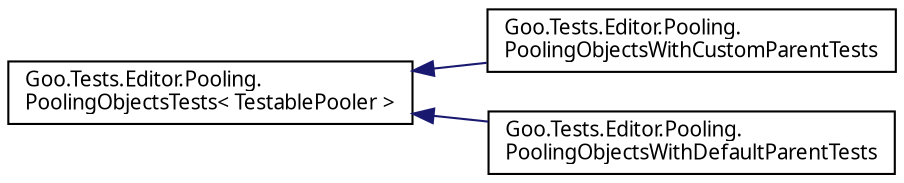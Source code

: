 digraph "Graphical Class Hierarchy"
{
 // LATEX_PDF_SIZE
  edge [fontname="Calibrii",fontsize="10",labelfontname="Calibrii",labelfontsize="10"];
  node [fontname="Calibrii",fontsize="10",shape=record];
  rankdir="LR";
  Node0 [label="Goo.Tests.Editor.Pooling.\lPoolingObjectsTests\< TestablePooler \>",height=0.2,width=0.4,color="black", fillcolor="white", style="filled",URL="$d5/d81/classGoo_1_1Tests_1_1Editor_1_1Pooling_1_1PoolingObjectsTests.html",tooltip=" "];
  Node0 -> Node1 [dir="back",color="midnightblue",fontsize="10",style="solid",fontname="Calibrii"];
  Node1 [label="Goo.Tests.Editor.Pooling.\lPoolingObjectsWithCustomParentTests",height=0.2,width=0.4,color="black", fillcolor="white", style="filled",URL="$d1/da2/classGoo_1_1Tests_1_1Editor_1_1Pooling_1_1PoolingObjectsWithCustomParentTests.html",tooltip=" "];
  Node0 -> Node2 [dir="back",color="midnightblue",fontsize="10",style="solid",fontname="Calibrii"];
  Node2 [label="Goo.Tests.Editor.Pooling.\lPoolingObjectsWithDefaultParentTests",height=0.2,width=0.4,color="black", fillcolor="white", style="filled",URL="$d7/d4e/classGoo_1_1Tests_1_1Editor_1_1Pooling_1_1PoolingObjectsWithDefaultParentTests.html",tooltip=" "];
}
